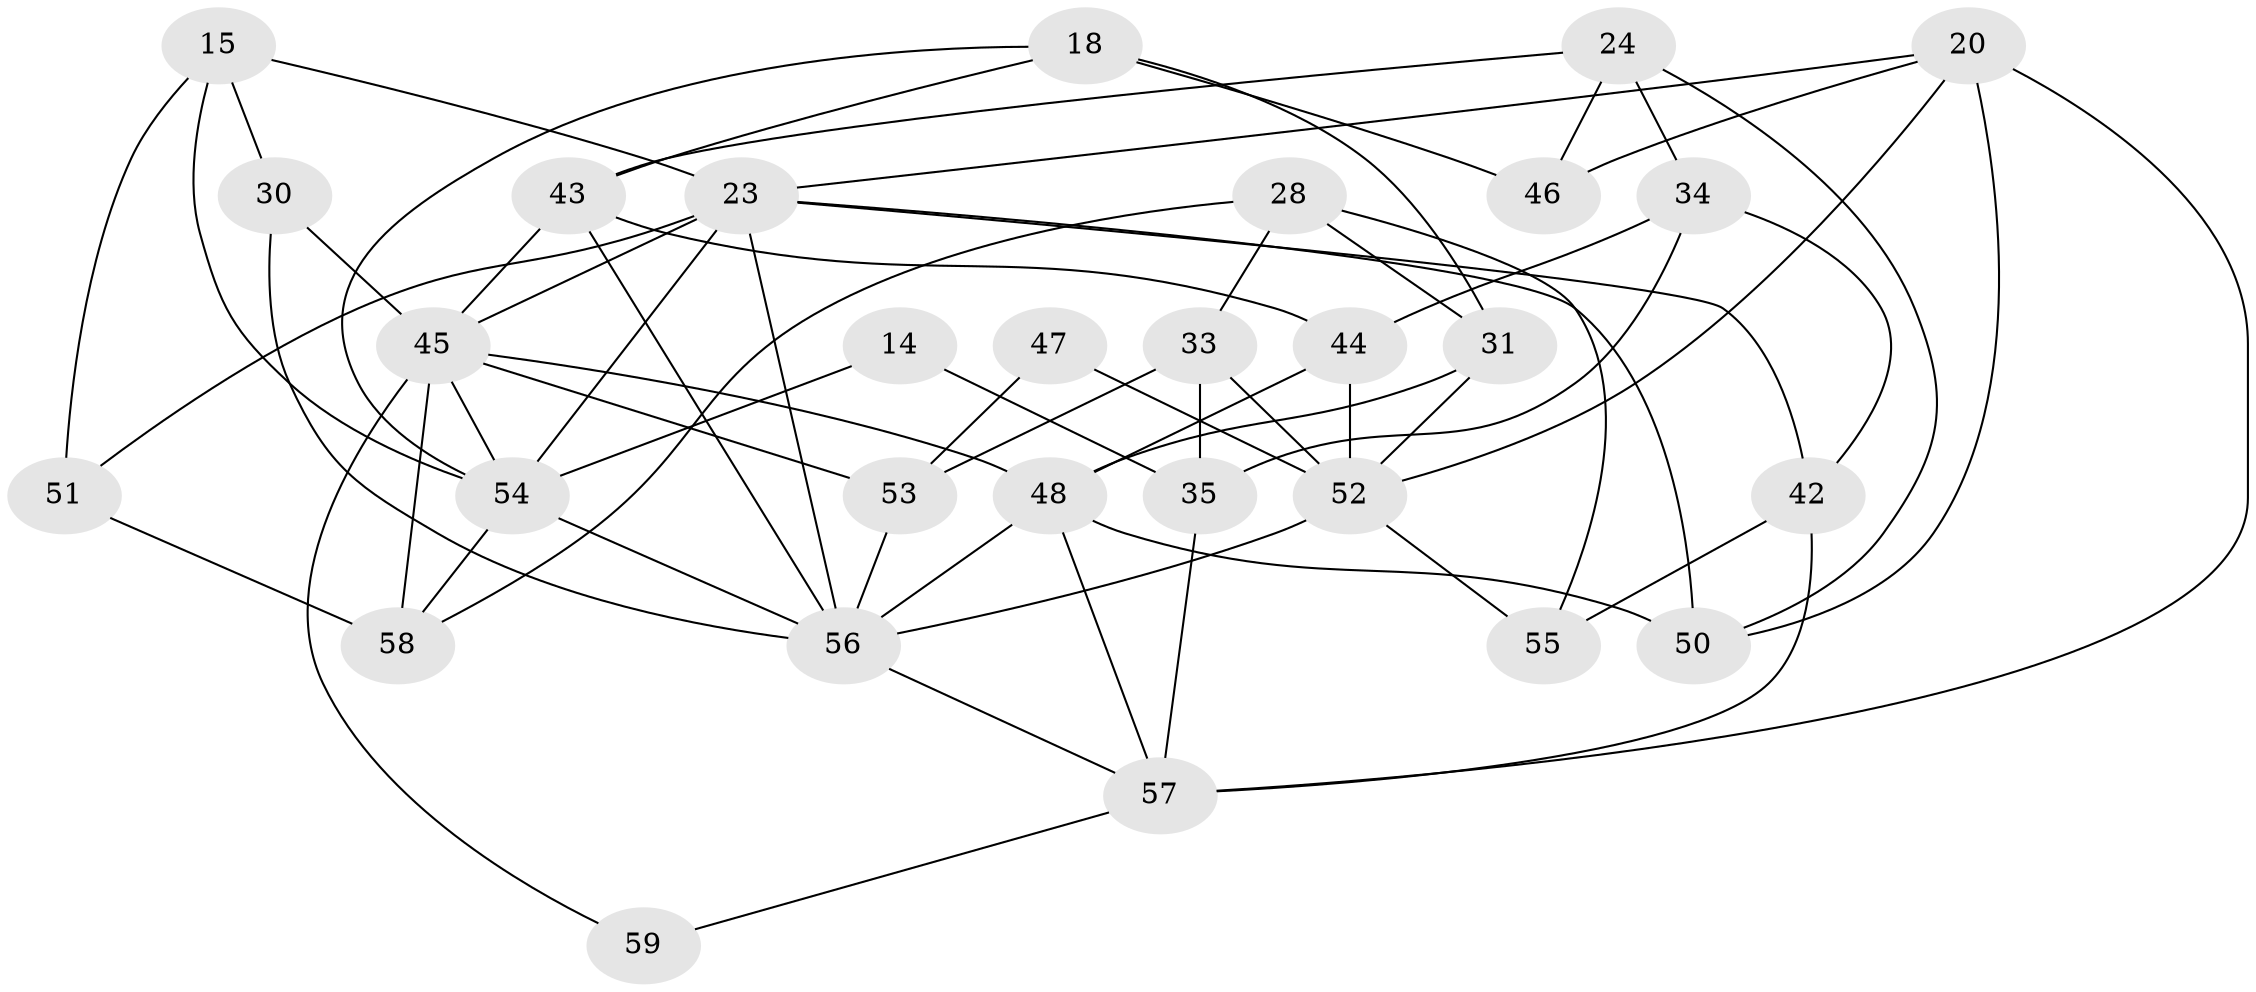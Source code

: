 // original degree distribution, {4: 1.0}
// Generated by graph-tools (version 1.1) at 2025/57/03/09/25 04:57:50]
// undirected, 29 vertices, 65 edges
graph export_dot {
graph [start="1"]
  node [color=gray90,style=filled];
  14;
  15;
  18;
  20 [super="+1"];
  23 [super="+13+17"];
  24;
  28;
  30 [super="+7"];
  31;
  33;
  34;
  35;
  42 [super="+11"];
  43 [super="+26+21"];
  44 [super="+37"];
  45 [super="+10+39+16+25"];
  46;
  47;
  48 [super="+6+36"];
  50;
  51;
  52 [super="+32+41"];
  53;
  54 [super="+12+49"];
  55;
  56 [super="+3+22+38+40"];
  57 [super="+8+29"];
  58 [super="+19"];
  59;
  14 -- 35;
  14 -- 54 [weight=3];
  15 -- 30;
  15 -- 51;
  15 -- 54;
  15 -- 23;
  18 -- 31;
  18 -- 46;
  18 -- 54;
  18 -- 43;
  20 -- 46 [weight=2];
  20 -- 50;
  20 -- 57;
  20 -- 52;
  20 -- 23;
  23 -- 42;
  23 -- 50;
  23 -- 51;
  23 -- 45;
  23 -- 54;
  23 -- 56;
  24 -- 50;
  24 -- 46;
  24 -- 34;
  24 -- 43;
  28 -- 33;
  28 -- 55;
  28 -- 31;
  28 -- 58;
  30 -- 45 [weight=3];
  30 -- 56 [weight=2];
  31 -- 52;
  31 -- 48;
  33 -- 35;
  33 -- 53;
  33 -- 52;
  34 -- 42;
  34 -- 35;
  34 -- 44;
  35 -- 57;
  42 -- 55 [weight=2];
  42 -- 57 [weight=2];
  43 -- 56 [weight=2];
  43 -- 44 [weight=2];
  43 -- 45 [weight=2];
  44 -- 48 [weight=2];
  44 -- 52;
  45 -- 59 [weight=2];
  45 -- 54;
  45 -- 53;
  45 -- 48 [weight=2];
  45 -- 58 [weight=2];
  47 -- 53;
  47 -- 52 [weight=3];
  48 -- 56;
  48 -- 57;
  48 -- 50;
  51 -- 58 [weight=2];
  52 -- 55;
  52 -- 56 [weight=4];
  53 -- 56;
  54 -- 56 [weight=2];
  54 -- 58;
  56 -- 57;
  57 -- 59 [weight=2];
}

